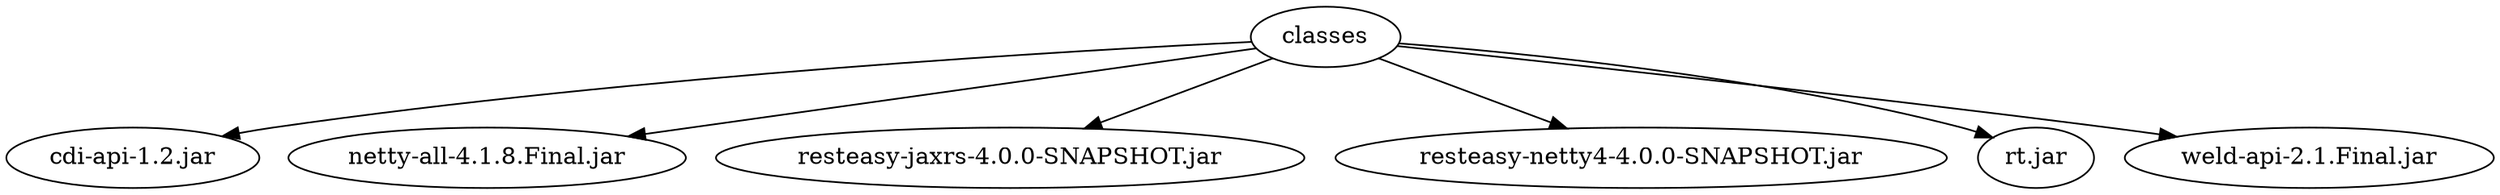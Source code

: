 digraph "summary" {
  "classes"                                          -> "cdi-api-1.2.jar";
  "classes"                                          -> "netty-all-4.1.8.Final.jar";
  "classes"                                          -> "resteasy-jaxrs-4.0.0-SNAPSHOT.jar";
  "classes"                                          -> "resteasy-netty4-4.0.0-SNAPSHOT.jar";
  "classes"                                          -> "rt.jar";
  "classes"                                          -> "weld-api-2.1.Final.jar";
}
